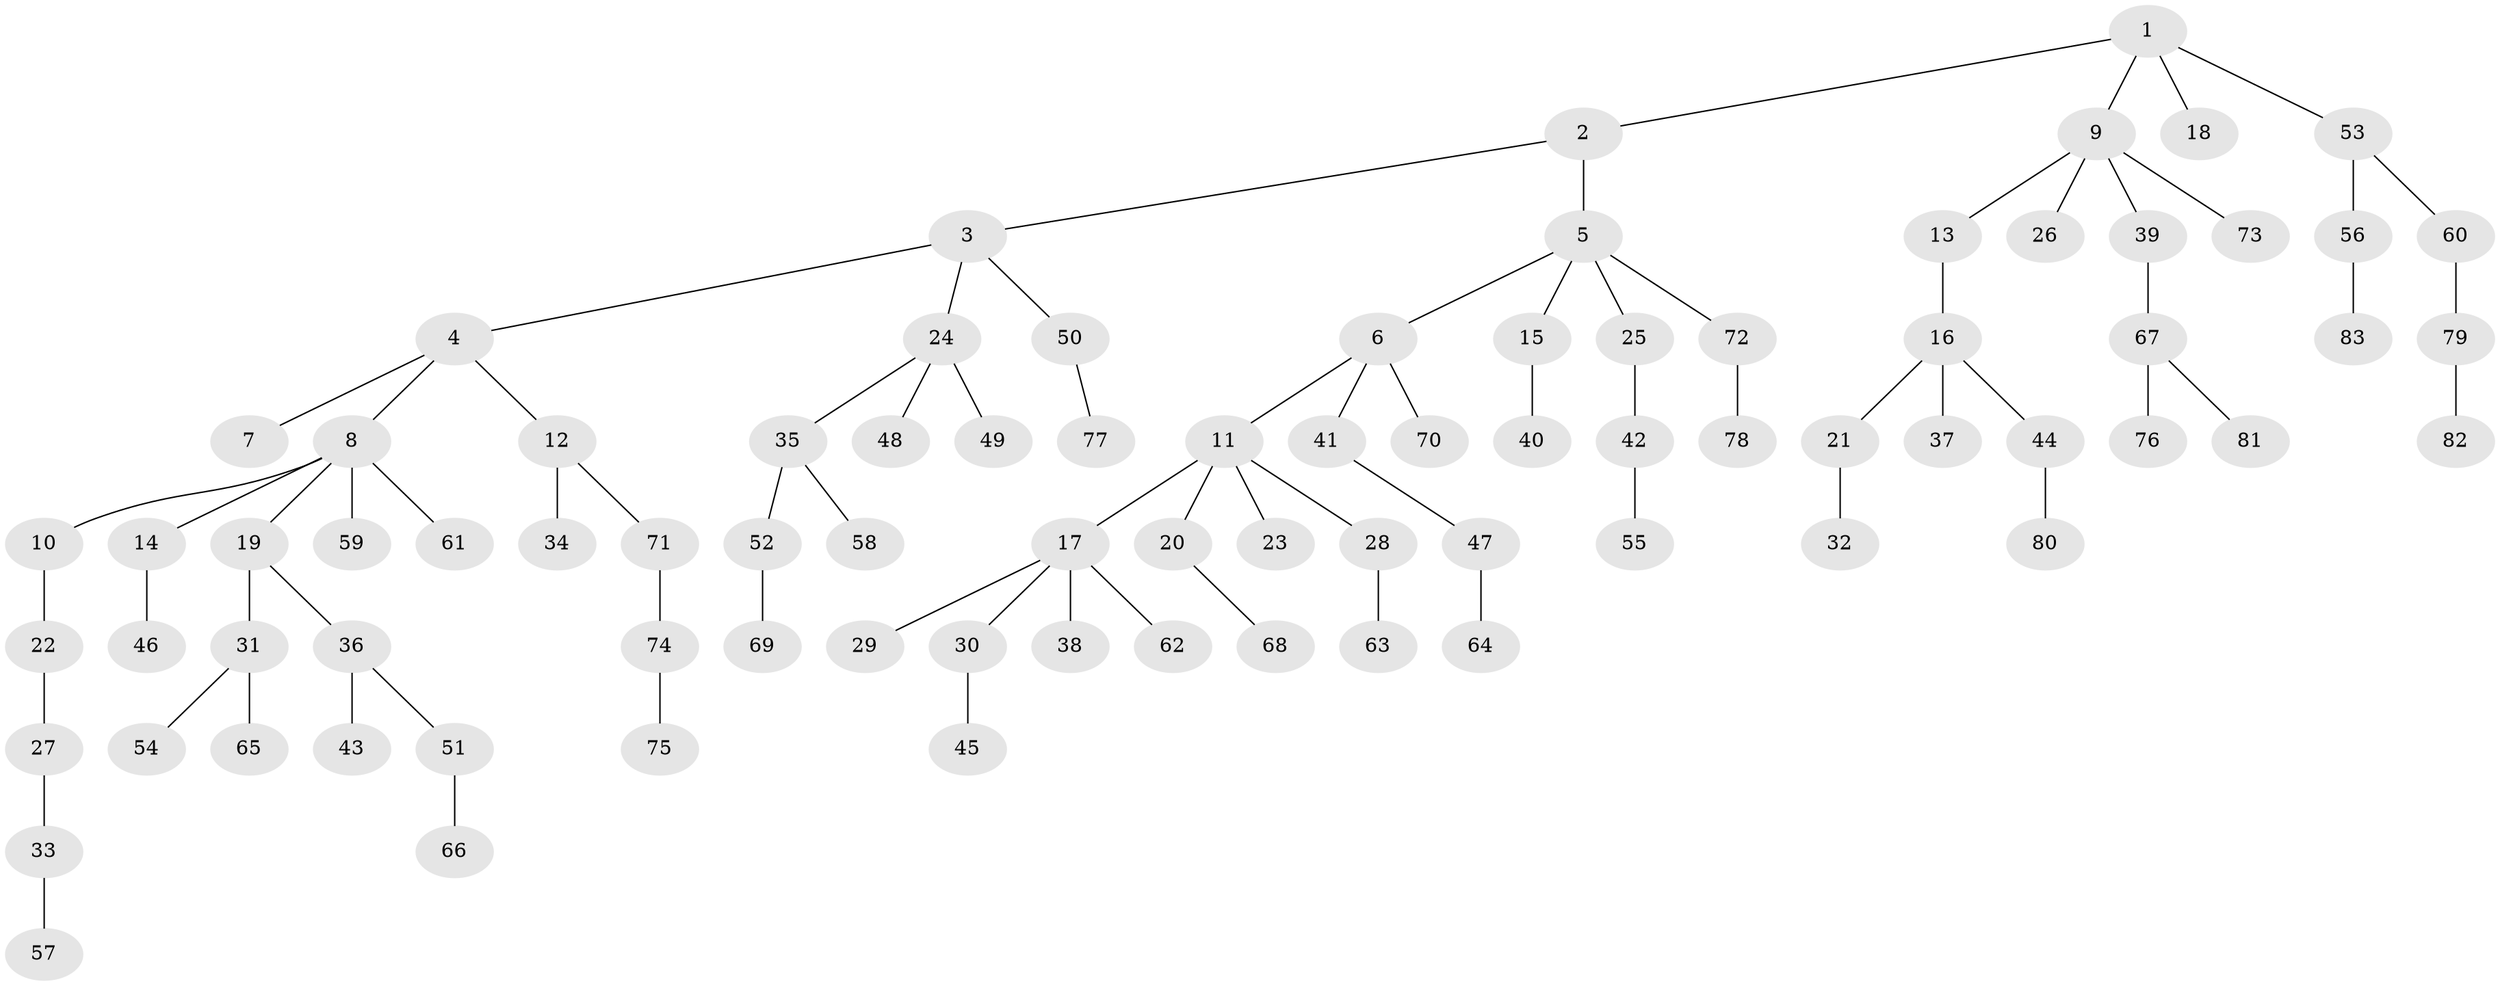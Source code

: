 // coarse degree distribution, {7: 0.024390243902439025, 4: 0.04878048780487805, 6: 0.024390243902439025, 1: 0.5609756097560976, 5: 0.024390243902439025, 2: 0.1951219512195122, 3: 0.12195121951219512}
// Generated by graph-tools (version 1.1) at 2025/19/03/04/25 18:19:08]
// undirected, 83 vertices, 82 edges
graph export_dot {
graph [start="1"]
  node [color=gray90,style=filled];
  1;
  2;
  3;
  4;
  5;
  6;
  7;
  8;
  9;
  10;
  11;
  12;
  13;
  14;
  15;
  16;
  17;
  18;
  19;
  20;
  21;
  22;
  23;
  24;
  25;
  26;
  27;
  28;
  29;
  30;
  31;
  32;
  33;
  34;
  35;
  36;
  37;
  38;
  39;
  40;
  41;
  42;
  43;
  44;
  45;
  46;
  47;
  48;
  49;
  50;
  51;
  52;
  53;
  54;
  55;
  56;
  57;
  58;
  59;
  60;
  61;
  62;
  63;
  64;
  65;
  66;
  67;
  68;
  69;
  70;
  71;
  72;
  73;
  74;
  75;
  76;
  77;
  78;
  79;
  80;
  81;
  82;
  83;
  1 -- 2;
  1 -- 9;
  1 -- 18;
  1 -- 53;
  2 -- 3;
  2 -- 5;
  3 -- 4;
  3 -- 24;
  3 -- 50;
  4 -- 7;
  4 -- 8;
  4 -- 12;
  5 -- 6;
  5 -- 15;
  5 -- 25;
  5 -- 72;
  6 -- 11;
  6 -- 41;
  6 -- 70;
  8 -- 10;
  8 -- 14;
  8 -- 19;
  8 -- 59;
  8 -- 61;
  9 -- 13;
  9 -- 26;
  9 -- 39;
  9 -- 73;
  10 -- 22;
  11 -- 17;
  11 -- 20;
  11 -- 23;
  11 -- 28;
  12 -- 34;
  12 -- 71;
  13 -- 16;
  14 -- 46;
  15 -- 40;
  16 -- 21;
  16 -- 37;
  16 -- 44;
  17 -- 29;
  17 -- 30;
  17 -- 38;
  17 -- 62;
  19 -- 31;
  19 -- 36;
  20 -- 68;
  21 -- 32;
  22 -- 27;
  24 -- 35;
  24 -- 48;
  24 -- 49;
  25 -- 42;
  27 -- 33;
  28 -- 63;
  30 -- 45;
  31 -- 54;
  31 -- 65;
  33 -- 57;
  35 -- 52;
  35 -- 58;
  36 -- 43;
  36 -- 51;
  39 -- 67;
  41 -- 47;
  42 -- 55;
  44 -- 80;
  47 -- 64;
  50 -- 77;
  51 -- 66;
  52 -- 69;
  53 -- 56;
  53 -- 60;
  56 -- 83;
  60 -- 79;
  67 -- 76;
  67 -- 81;
  71 -- 74;
  72 -- 78;
  74 -- 75;
  79 -- 82;
}
